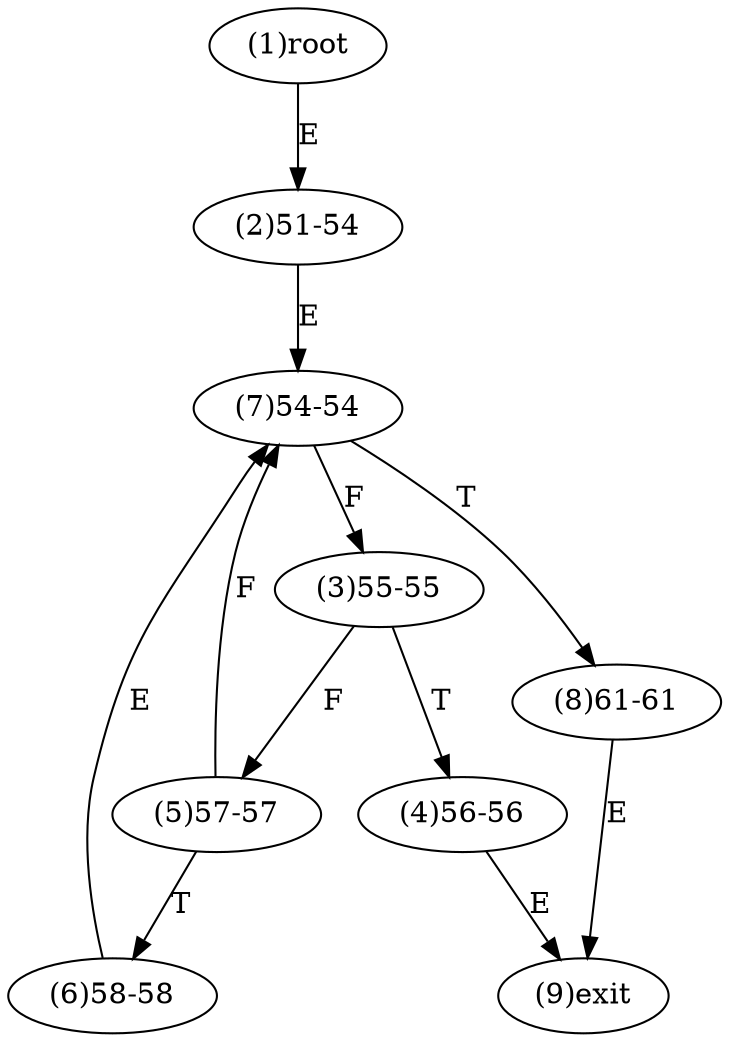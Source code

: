 digraph "" { 
1[ label="(1)root"];
2[ label="(2)51-54"];
3[ label="(3)55-55"];
4[ label="(4)56-56"];
5[ label="(5)57-57"];
6[ label="(6)58-58"];
7[ label="(7)54-54"];
8[ label="(8)61-61"];
9[ label="(9)exit"];
1->2[ label="E"];
2->7[ label="E"];
3->5[ label="F"];
3->4[ label="T"];
4->9[ label="E"];
5->7[ label="F"];
5->6[ label="T"];
6->7[ label="E"];
7->3[ label="F"];
7->8[ label="T"];
8->9[ label="E"];
}